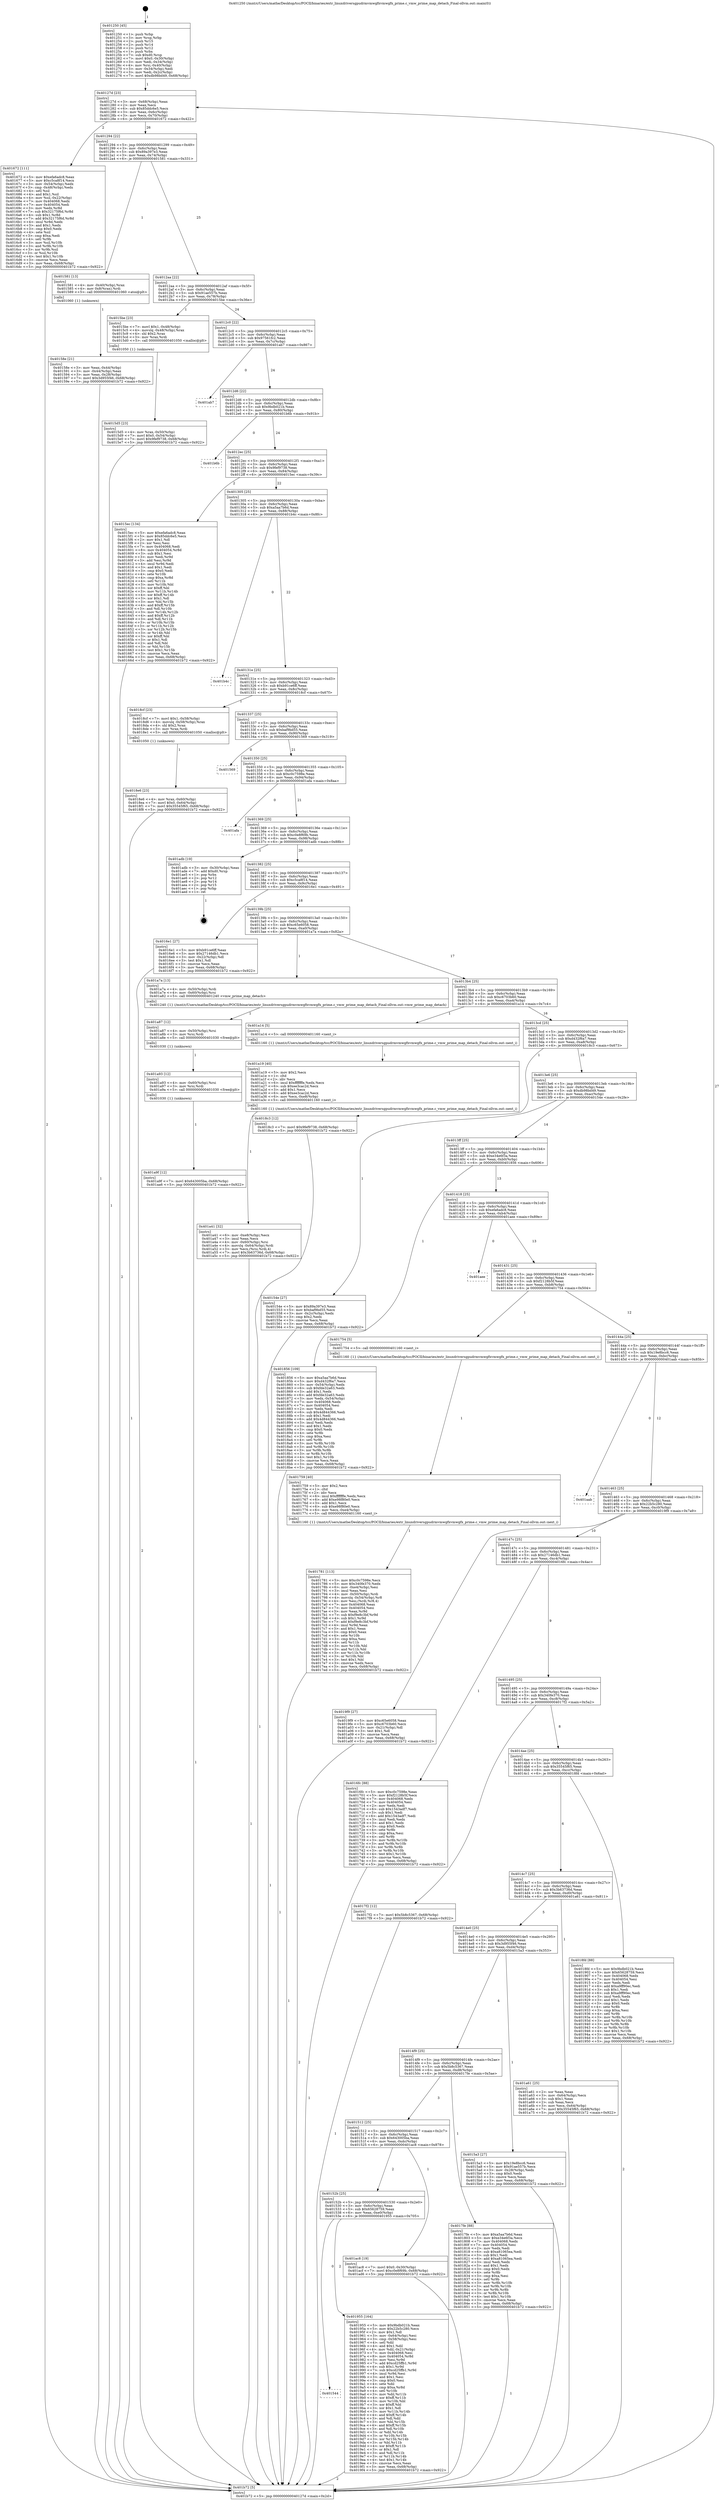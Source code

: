 digraph "0x401250" {
  label = "0x401250 (/mnt/c/Users/mathe/Desktop/tcc/POCII/binaries/extr_linuxdriversgpudrmvmwgfxvmwgfx_prime.c_vmw_prime_map_detach_Final-ollvm.out::main(0))"
  labelloc = "t"
  node[shape=record]

  Entry [label="",width=0.3,height=0.3,shape=circle,fillcolor=black,style=filled]
  "0x40127d" [label="{
     0x40127d [23]\l
     | [instrs]\l
     &nbsp;&nbsp;0x40127d \<+3\>: mov -0x68(%rbp),%eax\l
     &nbsp;&nbsp;0x401280 \<+2\>: mov %eax,%ecx\l
     &nbsp;&nbsp;0x401282 \<+6\>: sub $0x85ddc6e5,%ecx\l
     &nbsp;&nbsp;0x401288 \<+3\>: mov %eax,-0x6c(%rbp)\l
     &nbsp;&nbsp;0x40128b \<+3\>: mov %ecx,-0x70(%rbp)\l
     &nbsp;&nbsp;0x40128e \<+6\>: je 0000000000401672 \<main+0x422\>\l
  }"]
  "0x401672" [label="{
     0x401672 [111]\l
     | [instrs]\l
     &nbsp;&nbsp;0x401672 \<+5\>: mov $0xefa6adc8,%eax\l
     &nbsp;&nbsp;0x401677 \<+5\>: mov $0xc5ca8f14,%ecx\l
     &nbsp;&nbsp;0x40167c \<+3\>: mov -0x54(%rbp),%edx\l
     &nbsp;&nbsp;0x40167f \<+3\>: cmp -0x48(%rbp),%edx\l
     &nbsp;&nbsp;0x401682 \<+4\>: setl %sil\l
     &nbsp;&nbsp;0x401686 \<+4\>: and $0x1,%sil\l
     &nbsp;&nbsp;0x40168a \<+4\>: mov %sil,-0x22(%rbp)\l
     &nbsp;&nbsp;0x40168e \<+7\>: mov 0x404068,%edx\l
     &nbsp;&nbsp;0x401695 \<+7\>: mov 0x404054,%edi\l
     &nbsp;&nbsp;0x40169c \<+3\>: mov %edx,%r8d\l
     &nbsp;&nbsp;0x40169f \<+7\>: sub $0x32175f6d,%r8d\l
     &nbsp;&nbsp;0x4016a6 \<+4\>: sub $0x1,%r8d\l
     &nbsp;&nbsp;0x4016aa \<+7\>: add $0x32175f6d,%r8d\l
     &nbsp;&nbsp;0x4016b1 \<+4\>: imul %r8d,%edx\l
     &nbsp;&nbsp;0x4016b5 \<+3\>: and $0x1,%edx\l
     &nbsp;&nbsp;0x4016b8 \<+3\>: cmp $0x0,%edx\l
     &nbsp;&nbsp;0x4016bb \<+4\>: sete %sil\l
     &nbsp;&nbsp;0x4016bf \<+3\>: cmp $0xa,%edi\l
     &nbsp;&nbsp;0x4016c2 \<+4\>: setl %r9b\l
     &nbsp;&nbsp;0x4016c6 \<+3\>: mov %sil,%r10b\l
     &nbsp;&nbsp;0x4016c9 \<+3\>: and %r9b,%r10b\l
     &nbsp;&nbsp;0x4016cc \<+3\>: xor %r9b,%sil\l
     &nbsp;&nbsp;0x4016cf \<+3\>: or %sil,%r10b\l
     &nbsp;&nbsp;0x4016d2 \<+4\>: test $0x1,%r10b\l
     &nbsp;&nbsp;0x4016d6 \<+3\>: cmovne %ecx,%eax\l
     &nbsp;&nbsp;0x4016d9 \<+3\>: mov %eax,-0x68(%rbp)\l
     &nbsp;&nbsp;0x4016dc \<+5\>: jmp 0000000000401b72 \<main+0x922\>\l
  }"]
  "0x401294" [label="{
     0x401294 [22]\l
     | [instrs]\l
     &nbsp;&nbsp;0x401294 \<+5\>: jmp 0000000000401299 \<main+0x49\>\l
     &nbsp;&nbsp;0x401299 \<+3\>: mov -0x6c(%rbp),%eax\l
     &nbsp;&nbsp;0x40129c \<+5\>: sub $0x89a397e3,%eax\l
     &nbsp;&nbsp;0x4012a1 \<+3\>: mov %eax,-0x74(%rbp)\l
     &nbsp;&nbsp;0x4012a4 \<+6\>: je 0000000000401581 \<main+0x331\>\l
  }"]
  Exit [label="",width=0.3,height=0.3,shape=circle,fillcolor=black,style=filled,peripheries=2]
  "0x401581" [label="{
     0x401581 [13]\l
     | [instrs]\l
     &nbsp;&nbsp;0x401581 \<+4\>: mov -0x40(%rbp),%rax\l
     &nbsp;&nbsp;0x401585 \<+4\>: mov 0x8(%rax),%rdi\l
     &nbsp;&nbsp;0x401589 \<+5\>: call 0000000000401060 \<atoi@plt\>\l
     | [calls]\l
     &nbsp;&nbsp;0x401060 \{1\} (unknown)\l
  }"]
  "0x4012aa" [label="{
     0x4012aa [22]\l
     | [instrs]\l
     &nbsp;&nbsp;0x4012aa \<+5\>: jmp 00000000004012af \<main+0x5f\>\l
     &nbsp;&nbsp;0x4012af \<+3\>: mov -0x6c(%rbp),%eax\l
     &nbsp;&nbsp;0x4012b2 \<+5\>: sub $0x91ae557b,%eax\l
     &nbsp;&nbsp;0x4012b7 \<+3\>: mov %eax,-0x78(%rbp)\l
     &nbsp;&nbsp;0x4012ba \<+6\>: je 00000000004015be \<main+0x36e\>\l
  }"]
  "0x401a9f" [label="{
     0x401a9f [12]\l
     | [instrs]\l
     &nbsp;&nbsp;0x401a9f \<+7\>: movl $0x643005ba,-0x68(%rbp)\l
     &nbsp;&nbsp;0x401aa6 \<+5\>: jmp 0000000000401b72 \<main+0x922\>\l
  }"]
  "0x4015be" [label="{
     0x4015be [23]\l
     | [instrs]\l
     &nbsp;&nbsp;0x4015be \<+7\>: movl $0x1,-0x48(%rbp)\l
     &nbsp;&nbsp;0x4015c5 \<+4\>: movslq -0x48(%rbp),%rax\l
     &nbsp;&nbsp;0x4015c9 \<+4\>: shl $0x2,%rax\l
     &nbsp;&nbsp;0x4015cd \<+3\>: mov %rax,%rdi\l
     &nbsp;&nbsp;0x4015d0 \<+5\>: call 0000000000401050 \<malloc@plt\>\l
     | [calls]\l
     &nbsp;&nbsp;0x401050 \{1\} (unknown)\l
  }"]
  "0x4012c0" [label="{
     0x4012c0 [22]\l
     | [instrs]\l
     &nbsp;&nbsp;0x4012c0 \<+5\>: jmp 00000000004012c5 \<main+0x75\>\l
     &nbsp;&nbsp;0x4012c5 \<+3\>: mov -0x6c(%rbp),%eax\l
     &nbsp;&nbsp;0x4012c8 \<+5\>: sub $0x97561fc2,%eax\l
     &nbsp;&nbsp;0x4012cd \<+3\>: mov %eax,-0x7c(%rbp)\l
     &nbsp;&nbsp;0x4012d0 \<+6\>: je 0000000000401ab7 \<main+0x867\>\l
  }"]
  "0x401a93" [label="{
     0x401a93 [12]\l
     | [instrs]\l
     &nbsp;&nbsp;0x401a93 \<+4\>: mov -0x60(%rbp),%rsi\l
     &nbsp;&nbsp;0x401a97 \<+3\>: mov %rsi,%rdi\l
     &nbsp;&nbsp;0x401a9a \<+5\>: call 0000000000401030 \<free@plt\>\l
     | [calls]\l
     &nbsp;&nbsp;0x401030 \{1\} (unknown)\l
  }"]
  "0x401ab7" [label="{
     0x401ab7\l
  }", style=dashed]
  "0x4012d6" [label="{
     0x4012d6 [22]\l
     | [instrs]\l
     &nbsp;&nbsp;0x4012d6 \<+5\>: jmp 00000000004012db \<main+0x8b\>\l
     &nbsp;&nbsp;0x4012db \<+3\>: mov -0x6c(%rbp),%eax\l
     &nbsp;&nbsp;0x4012de \<+5\>: sub $0x9bdb021b,%eax\l
     &nbsp;&nbsp;0x4012e3 \<+3\>: mov %eax,-0x80(%rbp)\l
     &nbsp;&nbsp;0x4012e6 \<+6\>: je 0000000000401b6b \<main+0x91b\>\l
  }"]
  "0x401a87" [label="{
     0x401a87 [12]\l
     | [instrs]\l
     &nbsp;&nbsp;0x401a87 \<+4\>: mov -0x50(%rbp),%rsi\l
     &nbsp;&nbsp;0x401a8b \<+3\>: mov %rsi,%rdi\l
     &nbsp;&nbsp;0x401a8e \<+5\>: call 0000000000401030 \<free@plt\>\l
     | [calls]\l
     &nbsp;&nbsp;0x401030 \{1\} (unknown)\l
  }"]
  "0x401b6b" [label="{
     0x401b6b\l
  }", style=dashed]
  "0x4012ec" [label="{
     0x4012ec [25]\l
     | [instrs]\l
     &nbsp;&nbsp;0x4012ec \<+5\>: jmp 00000000004012f1 \<main+0xa1\>\l
     &nbsp;&nbsp;0x4012f1 \<+3\>: mov -0x6c(%rbp),%eax\l
     &nbsp;&nbsp;0x4012f4 \<+5\>: sub $0x9fef9738,%eax\l
     &nbsp;&nbsp;0x4012f9 \<+6\>: mov %eax,-0x84(%rbp)\l
     &nbsp;&nbsp;0x4012ff \<+6\>: je 00000000004015ec \<main+0x39c\>\l
  }"]
  "0x401a41" [label="{
     0x401a41 [32]\l
     | [instrs]\l
     &nbsp;&nbsp;0x401a41 \<+6\>: mov -0xe8(%rbp),%ecx\l
     &nbsp;&nbsp;0x401a47 \<+3\>: imul %eax,%ecx\l
     &nbsp;&nbsp;0x401a4a \<+4\>: mov -0x60(%rbp),%rsi\l
     &nbsp;&nbsp;0x401a4e \<+4\>: movslq -0x64(%rbp),%rdi\l
     &nbsp;&nbsp;0x401a52 \<+3\>: mov %ecx,(%rsi,%rdi,4)\l
     &nbsp;&nbsp;0x401a55 \<+7\>: movl $0x3b63736d,-0x68(%rbp)\l
     &nbsp;&nbsp;0x401a5c \<+5\>: jmp 0000000000401b72 \<main+0x922\>\l
  }"]
  "0x4015ec" [label="{
     0x4015ec [134]\l
     | [instrs]\l
     &nbsp;&nbsp;0x4015ec \<+5\>: mov $0xefa6adc8,%eax\l
     &nbsp;&nbsp;0x4015f1 \<+5\>: mov $0x85ddc6e5,%ecx\l
     &nbsp;&nbsp;0x4015f6 \<+2\>: mov $0x1,%dl\l
     &nbsp;&nbsp;0x4015f8 \<+2\>: xor %esi,%esi\l
     &nbsp;&nbsp;0x4015fa \<+7\>: mov 0x404068,%edi\l
     &nbsp;&nbsp;0x401601 \<+8\>: mov 0x404054,%r8d\l
     &nbsp;&nbsp;0x401609 \<+3\>: sub $0x1,%esi\l
     &nbsp;&nbsp;0x40160c \<+3\>: mov %edi,%r9d\l
     &nbsp;&nbsp;0x40160f \<+3\>: add %esi,%r9d\l
     &nbsp;&nbsp;0x401612 \<+4\>: imul %r9d,%edi\l
     &nbsp;&nbsp;0x401616 \<+3\>: and $0x1,%edi\l
     &nbsp;&nbsp;0x401619 \<+3\>: cmp $0x0,%edi\l
     &nbsp;&nbsp;0x40161c \<+4\>: sete %r10b\l
     &nbsp;&nbsp;0x401620 \<+4\>: cmp $0xa,%r8d\l
     &nbsp;&nbsp;0x401624 \<+4\>: setl %r11b\l
     &nbsp;&nbsp;0x401628 \<+3\>: mov %r10b,%bl\l
     &nbsp;&nbsp;0x40162b \<+3\>: xor $0xff,%bl\l
     &nbsp;&nbsp;0x40162e \<+3\>: mov %r11b,%r14b\l
     &nbsp;&nbsp;0x401631 \<+4\>: xor $0xff,%r14b\l
     &nbsp;&nbsp;0x401635 \<+3\>: xor $0x1,%dl\l
     &nbsp;&nbsp;0x401638 \<+3\>: mov %bl,%r15b\l
     &nbsp;&nbsp;0x40163b \<+4\>: and $0xff,%r15b\l
     &nbsp;&nbsp;0x40163f \<+3\>: and %dl,%r10b\l
     &nbsp;&nbsp;0x401642 \<+3\>: mov %r14b,%r12b\l
     &nbsp;&nbsp;0x401645 \<+4\>: and $0xff,%r12b\l
     &nbsp;&nbsp;0x401649 \<+3\>: and %dl,%r11b\l
     &nbsp;&nbsp;0x40164c \<+3\>: or %r10b,%r15b\l
     &nbsp;&nbsp;0x40164f \<+3\>: or %r11b,%r12b\l
     &nbsp;&nbsp;0x401652 \<+3\>: xor %r12b,%r15b\l
     &nbsp;&nbsp;0x401655 \<+3\>: or %r14b,%bl\l
     &nbsp;&nbsp;0x401658 \<+3\>: xor $0xff,%bl\l
     &nbsp;&nbsp;0x40165b \<+3\>: or $0x1,%dl\l
     &nbsp;&nbsp;0x40165e \<+2\>: and %dl,%bl\l
     &nbsp;&nbsp;0x401660 \<+3\>: or %bl,%r15b\l
     &nbsp;&nbsp;0x401663 \<+4\>: test $0x1,%r15b\l
     &nbsp;&nbsp;0x401667 \<+3\>: cmovne %ecx,%eax\l
     &nbsp;&nbsp;0x40166a \<+3\>: mov %eax,-0x68(%rbp)\l
     &nbsp;&nbsp;0x40166d \<+5\>: jmp 0000000000401b72 \<main+0x922\>\l
  }"]
  "0x401305" [label="{
     0x401305 [25]\l
     | [instrs]\l
     &nbsp;&nbsp;0x401305 \<+5\>: jmp 000000000040130a \<main+0xba\>\l
     &nbsp;&nbsp;0x40130a \<+3\>: mov -0x6c(%rbp),%eax\l
     &nbsp;&nbsp;0x40130d \<+5\>: sub $0xa5aa7b6d,%eax\l
     &nbsp;&nbsp;0x401312 \<+6\>: mov %eax,-0x88(%rbp)\l
     &nbsp;&nbsp;0x401318 \<+6\>: je 0000000000401b4c \<main+0x8fc\>\l
  }"]
  "0x401a19" [label="{
     0x401a19 [40]\l
     | [instrs]\l
     &nbsp;&nbsp;0x401a19 \<+5\>: mov $0x2,%ecx\l
     &nbsp;&nbsp;0x401a1e \<+1\>: cltd\l
     &nbsp;&nbsp;0x401a1f \<+2\>: idiv %ecx\l
     &nbsp;&nbsp;0x401a21 \<+6\>: imul $0xfffffffe,%edx,%ecx\l
     &nbsp;&nbsp;0x401a27 \<+6\>: sub $0xee3cac2d,%ecx\l
     &nbsp;&nbsp;0x401a2d \<+3\>: add $0x1,%ecx\l
     &nbsp;&nbsp;0x401a30 \<+6\>: add $0xee3cac2d,%ecx\l
     &nbsp;&nbsp;0x401a36 \<+6\>: mov %ecx,-0xe8(%rbp)\l
     &nbsp;&nbsp;0x401a3c \<+5\>: call 0000000000401160 \<next_i\>\l
     | [calls]\l
     &nbsp;&nbsp;0x401160 \{1\} (/mnt/c/Users/mathe/Desktop/tcc/POCII/binaries/extr_linuxdriversgpudrmvmwgfxvmwgfx_prime.c_vmw_prime_map_detach_Final-ollvm.out::next_i)\l
  }"]
  "0x401b4c" [label="{
     0x401b4c\l
  }", style=dashed]
  "0x40131e" [label="{
     0x40131e [25]\l
     | [instrs]\l
     &nbsp;&nbsp;0x40131e \<+5\>: jmp 0000000000401323 \<main+0xd3\>\l
     &nbsp;&nbsp;0x401323 \<+3\>: mov -0x6c(%rbp),%eax\l
     &nbsp;&nbsp;0x401326 \<+5\>: sub $0xb91ce6ff,%eax\l
     &nbsp;&nbsp;0x40132b \<+6\>: mov %eax,-0x8c(%rbp)\l
     &nbsp;&nbsp;0x401331 \<+6\>: je 00000000004018cf \<main+0x67f\>\l
  }"]
  "0x401544" [label="{
     0x401544\l
  }", style=dashed]
  "0x4018cf" [label="{
     0x4018cf [23]\l
     | [instrs]\l
     &nbsp;&nbsp;0x4018cf \<+7\>: movl $0x1,-0x58(%rbp)\l
     &nbsp;&nbsp;0x4018d6 \<+4\>: movslq -0x58(%rbp),%rax\l
     &nbsp;&nbsp;0x4018da \<+4\>: shl $0x2,%rax\l
     &nbsp;&nbsp;0x4018de \<+3\>: mov %rax,%rdi\l
     &nbsp;&nbsp;0x4018e1 \<+5\>: call 0000000000401050 \<malloc@plt\>\l
     | [calls]\l
     &nbsp;&nbsp;0x401050 \{1\} (unknown)\l
  }"]
  "0x401337" [label="{
     0x401337 [25]\l
     | [instrs]\l
     &nbsp;&nbsp;0x401337 \<+5\>: jmp 000000000040133c \<main+0xec\>\l
     &nbsp;&nbsp;0x40133c \<+3\>: mov -0x6c(%rbp),%eax\l
     &nbsp;&nbsp;0x40133f \<+5\>: sub $0xbaf9bd55,%eax\l
     &nbsp;&nbsp;0x401344 \<+6\>: mov %eax,-0x90(%rbp)\l
     &nbsp;&nbsp;0x40134a \<+6\>: je 0000000000401569 \<main+0x319\>\l
  }"]
  "0x401955" [label="{
     0x401955 [164]\l
     | [instrs]\l
     &nbsp;&nbsp;0x401955 \<+5\>: mov $0x9bdb021b,%eax\l
     &nbsp;&nbsp;0x40195a \<+5\>: mov $0x22b5c280,%ecx\l
     &nbsp;&nbsp;0x40195f \<+2\>: mov $0x1,%dl\l
     &nbsp;&nbsp;0x401961 \<+3\>: mov -0x64(%rbp),%esi\l
     &nbsp;&nbsp;0x401964 \<+3\>: cmp -0x58(%rbp),%esi\l
     &nbsp;&nbsp;0x401967 \<+4\>: setl %dil\l
     &nbsp;&nbsp;0x40196b \<+4\>: and $0x1,%dil\l
     &nbsp;&nbsp;0x40196f \<+4\>: mov %dil,-0x21(%rbp)\l
     &nbsp;&nbsp;0x401973 \<+7\>: mov 0x404068,%esi\l
     &nbsp;&nbsp;0x40197a \<+8\>: mov 0x404054,%r8d\l
     &nbsp;&nbsp;0x401982 \<+3\>: mov %esi,%r9d\l
     &nbsp;&nbsp;0x401985 \<+7\>: add $0xcd25ffb1,%r9d\l
     &nbsp;&nbsp;0x40198c \<+4\>: sub $0x1,%r9d\l
     &nbsp;&nbsp;0x401990 \<+7\>: sub $0xcd25ffb1,%r9d\l
     &nbsp;&nbsp;0x401997 \<+4\>: imul %r9d,%esi\l
     &nbsp;&nbsp;0x40199b \<+3\>: and $0x1,%esi\l
     &nbsp;&nbsp;0x40199e \<+3\>: cmp $0x0,%esi\l
     &nbsp;&nbsp;0x4019a1 \<+4\>: sete %dil\l
     &nbsp;&nbsp;0x4019a5 \<+4\>: cmp $0xa,%r8d\l
     &nbsp;&nbsp;0x4019a9 \<+4\>: setl %r10b\l
     &nbsp;&nbsp;0x4019ad \<+3\>: mov %dil,%r11b\l
     &nbsp;&nbsp;0x4019b0 \<+4\>: xor $0xff,%r11b\l
     &nbsp;&nbsp;0x4019b4 \<+3\>: mov %r10b,%bl\l
     &nbsp;&nbsp;0x4019b7 \<+3\>: xor $0xff,%bl\l
     &nbsp;&nbsp;0x4019ba \<+3\>: xor $0x1,%dl\l
     &nbsp;&nbsp;0x4019bd \<+3\>: mov %r11b,%r14b\l
     &nbsp;&nbsp;0x4019c0 \<+4\>: and $0xff,%r14b\l
     &nbsp;&nbsp;0x4019c4 \<+3\>: and %dl,%dil\l
     &nbsp;&nbsp;0x4019c7 \<+3\>: mov %bl,%r15b\l
     &nbsp;&nbsp;0x4019ca \<+4\>: and $0xff,%r15b\l
     &nbsp;&nbsp;0x4019ce \<+3\>: and %dl,%r10b\l
     &nbsp;&nbsp;0x4019d1 \<+3\>: or %dil,%r14b\l
     &nbsp;&nbsp;0x4019d4 \<+3\>: or %r10b,%r15b\l
     &nbsp;&nbsp;0x4019d7 \<+3\>: xor %r15b,%r14b\l
     &nbsp;&nbsp;0x4019da \<+3\>: or %bl,%r11b\l
     &nbsp;&nbsp;0x4019dd \<+4\>: xor $0xff,%r11b\l
     &nbsp;&nbsp;0x4019e1 \<+3\>: or $0x1,%dl\l
     &nbsp;&nbsp;0x4019e4 \<+3\>: and %dl,%r11b\l
     &nbsp;&nbsp;0x4019e7 \<+3\>: or %r11b,%r14b\l
     &nbsp;&nbsp;0x4019ea \<+4\>: test $0x1,%r14b\l
     &nbsp;&nbsp;0x4019ee \<+3\>: cmovne %ecx,%eax\l
     &nbsp;&nbsp;0x4019f1 \<+3\>: mov %eax,-0x68(%rbp)\l
     &nbsp;&nbsp;0x4019f4 \<+5\>: jmp 0000000000401b72 \<main+0x922\>\l
  }"]
  "0x401569" [label="{
     0x401569\l
  }", style=dashed]
  "0x401350" [label="{
     0x401350 [25]\l
     | [instrs]\l
     &nbsp;&nbsp;0x401350 \<+5\>: jmp 0000000000401355 \<main+0x105\>\l
     &nbsp;&nbsp;0x401355 \<+3\>: mov -0x6c(%rbp),%eax\l
     &nbsp;&nbsp;0x401358 \<+5\>: sub $0xc0c7598e,%eax\l
     &nbsp;&nbsp;0x40135d \<+6\>: mov %eax,-0x94(%rbp)\l
     &nbsp;&nbsp;0x401363 \<+6\>: je 0000000000401afa \<main+0x8aa\>\l
  }"]
  "0x40152b" [label="{
     0x40152b [25]\l
     | [instrs]\l
     &nbsp;&nbsp;0x40152b \<+5\>: jmp 0000000000401530 \<main+0x2e0\>\l
     &nbsp;&nbsp;0x401530 \<+3\>: mov -0x6c(%rbp),%eax\l
     &nbsp;&nbsp;0x401533 \<+5\>: sub $0x65628759,%eax\l
     &nbsp;&nbsp;0x401538 \<+6\>: mov %eax,-0xe0(%rbp)\l
     &nbsp;&nbsp;0x40153e \<+6\>: je 0000000000401955 \<main+0x705\>\l
  }"]
  "0x401afa" [label="{
     0x401afa\l
  }", style=dashed]
  "0x401369" [label="{
     0x401369 [25]\l
     | [instrs]\l
     &nbsp;&nbsp;0x401369 \<+5\>: jmp 000000000040136e \<main+0x11e\>\l
     &nbsp;&nbsp;0x40136e \<+3\>: mov -0x6c(%rbp),%eax\l
     &nbsp;&nbsp;0x401371 \<+5\>: sub $0xc0e8f69b,%eax\l
     &nbsp;&nbsp;0x401376 \<+6\>: mov %eax,-0x98(%rbp)\l
     &nbsp;&nbsp;0x40137c \<+6\>: je 0000000000401adb \<main+0x88b\>\l
  }"]
  "0x401ac8" [label="{
     0x401ac8 [19]\l
     | [instrs]\l
     &nbsp;&nbsp;0x401ac8 \<+7\>: movl $0x0,-0x30(%rbp)\l
     &nbsp;&nbsp;0x401acf \<+7\>: movl $0xc0e8f69b,-0x68(%rbp)\l
     &nbsp;&nbsp;0x401ad6 \<+5\>: jmp 0000000000401b72 \<main+0x922\>\l
  }"]
  "0x401adb" [label="{
     0x401adb [19]\l
     | [instrs]\l
     &nbsp;&nbsp;0x401adb \<+3\>: mov -0x30(%rbp),%eax\l
     &nbsp;&nbsp;0x401ade \<+7\>: add $0xd0,%rsp\l
     &nbsp;&nbsp;0x401ae5 \<+1\>: pop %rbx\l
     &nbsp;&nbsp;0x401ae6 \<+2\>: pop %r12\l
     &nbsp;&nbsp;0x401ae8 \<+2\>: pop %r14\l
     &nbsp;&nbsp;0x401aea \<+2\>: pop %r15\l
     &nbsp;&nbsp;0x401aec \<+1\>: pop %rbp\l
     &nbsp;&nbsp;0x401aed \<+1\>: ret\l
  }"]
  "0x401382" [label="{
     0x401382 [25]\l
     | [instrs]\l
     &nbsp;&nbsp;0x401382 \<+5\>: jmp 0000000000401387 \<main+0x137\>\l
     &nbsp;&nbsp;0x401387 \<+3\>: mov -0x6c(%rbp),%eax\l
     &nbsp;&nbsp;0x40138a \<+5\>: sub $0xc5ca8f14,%eax\l
     &nbsp;&nbsp;0x40138f \<+6\>: mov %eax,-0x9c(%rbp)\l
     &nbsp;&nbsp;0x401395 \<+6\>: je 00000000004016e1 \<main+0x491\>\l
  }"]
  "0x4018e6" [label="{
     0x4018e6 [23]\l
     | [instrs]\l
     &nbsp;&nbsp;0x4018e6 \<+4\>: mov %rax,-0x60(%rbp)\l
     &nbsp;&nbsp;0x4018ea \<+7\>: movl $0x0,-0x64(%rbp)\l
     &nbsp;&nbsp;0x4018f1 \<+7\>: movl $0x35545f65,-0x68(%rbp)\l
     &nbsp;&nbsp;0x4018f8 \<+5\>: jmp 0000000000401b72 \<main+0x922\>\l
  }"]
  "0x4016e1" [label="{
     0x4016e1 [27]\l
     | [instrs]\l
     &nbsp;&nbsp;0x4016e1 \<+5\>: mov $0xb91ce6ff,%eax\l
     &nbsp;&nbsp;0x4016e6 \<+5\>: mov $0x27146db1,%ecx\l
     &nbsp;&nbsp;0x4016eb \<+3\>: mov -0x22(%rbp),%dl\l
     &nbsp;&nbsp;0x4016ee \<+3\>: test $0x1,%dl\l
     &nbsp;&nbsp;0x4016f1 \<+3\>: cmovne %ecx,%eax\l
     &nbsp;&nbsp;0x4016f4 \<+3\>: mov %eax,-0x68(%rbp)\l
     &nbsp;&nbsp;0x4016f7 \<+5\>: jmp 0000000000401b72 \<main+0x922\>\l
  }"]
  "0x40139b" [label="{
     0x40139b [25]\l
     | [instrs]\l
     &nbsp;&nbsp;0x40139b \<+5\>: jmp 00000000004013a0 \<main+0x150\>\l
     &nbsp;&nbsp;0x4013a0 \<+3\>: mov -0x6c(%rbp),%eax\l
     &nbsp;&nbsp;0x4013a3 \<+5\>: sub $0xc65e6058,%eax\l
     &nbsp;&nbsp;0x4013a8 \<+6\>: mov %eax,-0xa0(%rbp)\l
     &nbsp;&nbsp;0x4013ae \<+6\>: je 0000000000401a7a \<main+0x82a\>\l
  }"]
  "0x401512" [label="{
     0x401512 [25]\l
     | [instrs]\l
     &nbsp;&nbsp;0x401512 \<+5\>: jmp 0000000000401517 \<main+0x2c7\>\l
     &nbsp;&nbsp;0x401517 \<+3\>: mov -0x6c(%rbp),%eax\l
     &nbsp;&nbsp;0x40151a \<+5\>: sub $0x643005ba,%eax\l
     &nbsp;&nbsp;0x40151f \<+6\>: mov %eax,-0xdc(%rbp)\l
     &nbsp;&nbsp;0x401525 \<+6\>: je 0000000000401ac8 \<main+0x878\>\l
  }"]
  "0x401a7a" [label="{
     0x401a7a [13]\l
     | [instrs]\l
     &nbsp;&nbsp;0x401a7a \<+4\>: mov -0x50(%rbp),%rdi\l
     &nbsp;&nbsp;0x401a7e \<+4\>: mov -0x60(%rbp),%rsi\l
     &nbsp;&nbsp;0x401a82 \<+5\>: call 0000000000401240 \<vmw_prime_map_detach\>\l
     | [calls]\l
     &nbsp;&nbsp;0x401240 \{1\} (/mnt/c/Users/mathe/Desktop/tcc/POCII/binaries/extr_linuxdriversgpudrmvmwgfxvmwgfx_prime.c_vmw_prime_map_detach_Final-ollvm.out::vmw_prime_map_detach)\l
  }"]
  "0x4013b4" [label="{
     0x4013b4 [25]\l
     | [instrs]\l
     &nbsp;&nbsp;0x4013b4 \<+5\>: jmp 00000000004013b9 \<main+0x169\>\l
     &nbsp;&nbsp;0x4013b9 \<+3\>: mov -0x6c(%rbp),%eax\l
     &nbsp;&nbsp;0x4013bc \<+5\>: sub $0xc6703b60,%eax\l
     &nbsp;&nbsp;0x4013c1 \<+6\>: mov %eax,-0xa4(%rbp)\l
     &nbsp;&nbsp;0x4013c7 \<+6\>: je 0000000000401a14 \<main+0x7c4\>\l
  }"]
  "0x4017fe" [label="{
     0x4017fe [88]\l
     | [instrs]\l
     &nbsp;&nbsp;0x4017fe \<+5\>: mov $0xa5aa7b6d,%eax\l
     &nbsp;&nbsp;0x401803 \<+5\>: mov $0xe34e6f3a,%ecx\l
     &nbsp;&nbsp;0x401808 \<+7\>: mov 0x404068,%edx\l
     &nbsp;&nbsp;0x40180f \<+7\>: mov 0x404054,%esi\l
     &nbsp;&nbsp;0x401816 \<+2\>: mov %edx,%edi\l
     &nbsp;&nbsp;0x401818 \<+6\>: sub $0xa81065ea,%edi\l
     &nbsp;&nbsp;0x40181e \<+3\>: sub $0x1,%edi\l
     &nbsp;&nbsp;0x401821 \<+6\>: add $0xa81065ea,%edi\l
     &nbsp;&nbsp;0x401827 \<+3\>: imul %edi,%edx\l
     &nbsp;&nbsp;0x40182a \<+3\>: and $0x1,%edx\l
     &nbsp;&nbsp;0x40182d \<+3\>: cmp $0x0,%edx\l
     &nbsp;&nbsp;0x401830 \<+4\>: sete %r8b\l
     &nbsp;&nbsp;0x401834 \<+3\>: cmp $0xa,%esi\l
     &nbsp;&nbsp;0x401837 \<+4\>: setl %r9b\l
     &nbsp;&nbsp;0x40183b \<+3\>: mov %r8b,%r10b\l
     &nbsp;&nbsp;0x40183e \<+3\>: and %r9b,%r10b\l
     &nbsp;&nbsp;0x401841 \<+3\>: xor %r9b,%r8b\l
     &nbsp;&nbsp;0x401844 \<+3\>: or %r8b,%r10b\l
     &nbsp;&nbsp;0x401847 \<+4\>: test $0x1,%r10b\l
     &nbsp;&nbsp;0x40184b \<+3\>: cmovne %ecx,%eax\l
     &nbsp;&nbsp;0x40184e \<+3\>: mov %eax,-0x68(%rbp)\l
     &nbsp;&nbsp;0x401851 \<+5\>: jmp 0000000000401b72 \<main+0x922\>\l
  }"]
  "0x401a14" [label="{
     0x401a14 [5]\l
     | [instrs]\l
     &nbsp;&nbsp;0x401a14 \<+5\>: call 0000000000401160 \<next_i\>\l
     | [calls]\l
     &nbsp;&nbsp;0x401160 \{1\} (/mnt/c/Users/mathe/Desktop/tcc/POCII/binaries/extr_linuxdriversgpudrmvmwgfxvmwgfx_prime.c_vmw_prime_map_detach_Final-ollvm.out::next_i)\l
  }"]
  "0x4013cd" [label="{
     0x4013cd [25]\l
     | [instrs]\l
     &nbsp;&nbsp;0x4013cd \<+5\>: jmp 00000000004013d2 \<main+0x182\>\l
     &nbsp;&nbsp;0x4013d2 \<+3\>: mov -0x6c(%rbp),%eax\l
     &nbsp;&nbsp;0x4013d5 \<+5\>: sub $0xd432f6a7,%eax\l
     &nbsp;&nbsp;0x4013da \<+6\>: mov %eax,-0xa8(%rbp)\l
     &nbsp;&nbsp;0x4013e0 \<+6\>: je 00000000004018c3 \<main+0x673\>\l
  }"]
  "0x401781" [label="{
     0x401781 [113]\l
     | [instrs]\l
     &nbsp;&nbsp;0x401781 \<+5\>: mov $0xc0c7598e,%ecx\l
     &nbsp;&nbsp;0x401786 \<+5\>: mov $0x340fe370,%edx\l
     &nbsp;&nbsp;0x40178b \<+6\>: mov -0xe4(%rbp),%esi\l
     &nbsp;&nbsp;0x401791 \<+3\>: imul %eax,%esi\l
     &nbsp;&nbsp;0x401794 \<+4\>: mov -0x50(%rbp),%rdi\l
     &nbsp;&nbsp;0x401798 \<+4\>: movslq -0x54(%rbp),%r8\l
     &nbsp;&nbsp;0x40179c \<+4\>: mov %esi,(%rdi,%r8,4)\l
     &nbsp;&nbsp;0x4017a0 \<+7\>: mov 0x404068,%eax\l
     &nbsp;&nbsp;0x4017a7 \<+7\>: mov 0x404054,%esi\l
     &nbsp;&nbsp;0x4017ae \<+3\>: mov %eax,%r9d\l
     &nbsp;&nbsp;0x4017b1 \<+7\>: sub $0xf9e8c3bf,%r9d\l
     &nbsp;&nbsp;0x4017b8 \<+4\>: sub $0x1,%r9d\l
     &nbsp;&nbsp;0x4017bc \<+7\>: add $0xf9e8c3bf,%r9d\l
     &nbsp;&nbsp;0x4017c3 \<+4\>: imul %r9d,%eax\l
     &nbsp;&nbsp;0x4017c7 \<+3\>: and $0x1,%eax\l
     &nbsp;&nbsp;0x4017ca \<+3\>: cmp $0x0,%eax\l
     &nbsp;&nbsp;0x4017cd \<+4\>: sete %r10b\l
     &nbsp;&nbsp;0x4017d1 \<+3\>: cmp $0xa,%esi\l
     &nbsp;&nbsp;0x4017d4 \<+4\>: setl %r11b\l
     &nbsp;&nbsp;0x4017d8 \<+3\>: mov %r10b,%bl\l
     &nbsp;&nbsp;0x4017db \<+3\>: and %r11b,%bl\l
     &nbsp;&nbsp;0x4017de \<+3\>: xor %r11b,%r10b\l
     &nbsp;&nbsp;0x4017e1 \<+3\>: or %r10b,%bl\l
     &nbsp;&nbsp;0x4017e4 \<+3\>: test $0x1,%bl\l
     &nbsp;&nbsp;0x4017e7 \<+3\>: cmovne %edx,%ecx\l
     &nbsp;&nbsp;0x4017ea \<+3\>: mov %ecx,-0x68(%rbp)\l
     &nbsp;&nbsp;0x4017ed \<+5\>: jmp 0000000000401b72 \<main+0x922\>\l
  }"]
  "0x4018c3" [label="{
     0x4018c3 [12]\l
     | [instrs]\l
     &nbsp;&nbsp;0x4018c3 \<+7\>: movl $0x9fef9738,-0x68(%rbp)\l
     &nbsp;&nbsp;0x4018ca \<+5\>: jmp 0000000000401b72 \<main+0x922\>\l
  }"]
  "0x4013e6" [label="{
     0x4013e6 [25]\l
     | [instrs]\l
     &nbsp;&nbsp;0x4013e6 \<+5\>: jmp 00000000004013eb \<main+0x19b\>\l
     &nbsp;&nbsp;0x4013eb \<+3\>: mov -0x6c(%rbp),%eax\l
     &nbsp;&nbsp;0x4013ee \<+5\>: sub $0xdb98bd49,%eax\l
     &nbsp;&nbsp;0x4013f3 \<+6\>: mov %eax,-0xac(%rbp)\l
     &nbsp;&nbsp;0x4013f9 \<+6\>: je 000000000040154e \<main+0x2fe\>\l
  }"]
  "0x401759" [label="{
     0x401759 [40]\l
     | [instrs]\l
     &nbsp;&nbsp;0x401759 \<+5\>: mov $0x2,%ecx\l
     &nbsp;&nbsp;0x40175e \<+1\>: cltd\l
     &nbsp;&nbsp;0x40175f \<+2\>: idiv %ecx\l
     &nbsp;&nbsp;0x401761 \<+6\>: imul $0xfffffffe,%edx,%ecx\l
     &nbsp;&nbsp;0x401767 \<+6\>: add $0xe98f80e0,%ecx\l
     &nbsp;&nbsp;0x40176d \<+3\>: add $0x1,%ecx\l
     &nbsp;&nbsp;0x401770 \<+6\>: sub $0xe98f80e0,%ecx\l
     &nbsp;&nbsp;0x401776 \<+6\>: mov %ecx,-0xe4(%rbp)\l
     &nbsp;&nbsp;0x40177c \<+5\>: call 0000000000401160 \<next_i\>\l
     | [calls]\l
     &nbsp;&nbsp;0x401160 \{1\} (/mnt/c/Users/mathe/Desktop/tcc/POCII/binaries/extr_linuxdriversgpudrmvmwgfxvmwgfx_prime.c_vmw_prime_map_detach_Final-ollvm.out::next_i)\l
  }"]
  "0x40154e" [label="{
     0x40154e [27]\l
     | [instrs]\l
     &nbsp;&nbsp;0x40154e \<+5\>: mov $0x89a397e3,%eax\l
     &nbsp;&nbsp;0x401553 \<+5\>: mov $0xbaf9bd55,%ecx\l
     &nbsp;&nbsp;0x401558 \<+3\>: mov -0x2c(%rbp),%edx\l
     &nbsp;&nbsp;0x40155b \<+3\>: cmp $0x2,%edx\l
     &nbsp;&nbsp;0x40155e \<+3\>: cmovne %ecx,%eax\l
     &nbsp;&nbsp;0x401561 \<+3\>: mov %eax,-0x68(%rbp)\l
     &nbsp;&nbsp;0x401564 \<+5\>: jmp 0000000000401b72 \<main+0x922\>\l
  }"]
  "0x4013ff" [label="{
     0x4013ff [25]\l
     | [instrs]\l
     &nbsp;&nbsp;0x4013ff \<+5\>: jmp 0000000000401404 \<main+0x1b4\>\l
     &nbsp;&nbsp;0x401404 \<+3\>: mov -0x6c(%rbp),%eax\l
     &nbsp;&nbsp;0x401407 \<+5\>: sub $0xe34e6f3a,%eax\l
     &nbsp;&nbsp;0x40140c \<+6\>: mov %eax,-0xb0(%rbp)\l
     &nbsp;&nbsp;0x401412 \<+6\>: je 0000000000401856 \<main+0x606\>\l
  }"]
  "0x401b72" [label="{
     0x401b72 [5]\l
     | [instrs]\l
     &nbsp;&nbsp;0x401b72 \<+5\>: jmp 000000000040127d \<main+0x2d\>\l
  }"]
  "0x401250" [label="{
     0x401250 [45]\l
     | [instrs]\l
     &nbsp;&nbsp;0x401250 \<+1\>: push %rbp\l
     &nbsp;&nbsp;0x401251 \<+3\>: mov %rsp,%rbp\l
     &nbsp;&nbsp;0x401254 \<+2\>: push %r15\l
     &nbsp;&nbsp;0x401256 \<+2\>: push %r14\l
     &nbsp;&nbsp;0x401258 \<+2\>: push %r12\l
     &nbsp;&nbsp;0x40125a \<+1\>: push %rbx\l
     &nbsp;&nbsp;0x40125b \<+7\>: sub $0xd0,%rsp\l
     &nbsp;&nbsp;0x401262 \<+7\>: movl $0x0,-0x30(%rbp)\l
     &nbsp;&nbsp;0x401269 \<+3\>: mov %edi,-0x34(%rbp)\l
     &nbsp;&nbsp;0x40126c \<+4\>: mov %rsi,-0x40(%rbp)\l
     &nbsp;&nbsp;0x401270 \<+3\>: mov -0x34(%rbp),%edi\l
     &nbsp;&nbsp;0x401273 \<+3\>: mov %edi,-0x2c(%rbp)\l
     &nbsp;&nbsp;0x401276 \<+7\>: movl $0xdb98bd49,-0x68(%rbp)\l
  }"]
  "0x40158e" [label="{
     0x40158e [21]\l
     | [instrs]\l
     &nbsp;&nbsp;0x40158e \<+3\>: mov %eax,-0x44(%rbp)\l
     &nbsp;&nbsp;0x401591 \<+3\>: mov -0x44(%rbp),%eax\l
     &nbsp;&nbsp;0x401594 \<+3\>: mov %eax,-0x28(%rbp)\l
     &nbsp;&nbsp;0x401597 \<+7\>: movl $0x3d955f46,-0x68(%rbp)\l
     &nbsp;&nbsp;0x40159e \<+5\>: jmp 0000000000401b72 \<main+0x922\>\l
  }"]
  "0x4015d5" [label="{
     0x4015d5 [23]\l
     | [instrs]\l
     &nbsp;&nbsp;0x4015d5 \<+4\>: mov %rax,-0x50(%rbp)\l
     &nbsp;&nbsp;0x4015d9 \<+7\>: movl $0x0,-0x54(%rbp)\l
     &nbsp;&nbsp;0x4015e0 \<+7\>: movl $0x9fef9738,-0x68(%rbp)\l
     &nbsp;&nbsp;0x4015e7 \<+5\>: jmp 0000000000401b72 \<main+0x922\>\l
  }"]
  "0x401856" [label="{
     0x401856 [109]\l
     | [instrs]\l
     &nbsp;&nbsp;0x401856 \<+5\>: mov $0xa5aa7b6d,%eax\l
     &nbsp;&nbsp;0x40185b \<+5\>: mov $0xd432f6a7,%ecx\l
     &nbsp;&nbsp;0x401860 \<+3\>: mov -0x54(%rbp),%edx\l
     &nbsp;&nbsp;0x401863 \<+6\>: sub $0xfde32a63,%edx\l
     &nbsp;&nbsp;0x401869 \<+3\>: add $0x1,%edx\l
     &nbsp;&nbsp;0x40186c \<+6\>: add $0xfde32a63,%edx\l
     &nbsp;&nbsp;0x401872 \<+3\>: mov %edx,-0x54(%rbp)\l
     &nbsp;&nbsp;0x401875 \<+7\>: mov 0x404068,%edx\l
     &nbsp;&nbsp;0x40187c \<+7\>: mov 0x404054,%esi\l
     &nbsp;&nbsp;0x401883 \<+2\>: mov %edx,%edi\l
     &nbsp;&nbsp;0x401885 \<+6\>: sub $0x4d844366,%edi\l
     &nbsp;&nbsp;0x40188b \<+3\>: sub $0x1,%edi\l
     &nbsp;&nbsp;0x40188e \<+6\>: add $0x4d844366,%edi\l
     &nbsp;&nbsp;0x401894 \<+3\>: imul %edi,%edx\l
     &nbsp;&nbsp;0x401897 \<+3\>: and $0x1,%edx\l
     &nbsp;&nbsp;0x40189a \<+3\>: cmp $0x0,%edx\l
     &nbsp;&nbsp;0x40189d \<+4\>: sete %r8b\l
     &nbsp;&nbsp;0x4018a1 \<+3\>: cmp $0xa,%esi\l
     &nbsp;&nbsp;0x4018a4 \<+4\>: setl %r9b\l
     &nbsp;&nbsp;0x4018a8 \<+3\>: mov %r8b,%r10b\l
     &nbsp;&nbsp;0x4018ab \<+3\>: and %r9b,%r10b\l
     &nbsp;&nbsp;0x4018ae \<+3\>: xor %r9b,%r8b\l
     &nbsp;&nbsp;0x4018b1 \<+3\>: or %r8b,%r10b\l
     &nbsp;&nbsp;0x4018b4 \<+4\>: test $0x1,%r10b\l
     &nbsp;&nbsp;0x4018b8 \<+3\>: cmovne %ecx,%eax\l
     &nbsp;&nbsp;0x4018bb \<+3\>: mov %eax,-0x68(%rbp)\l
     &nbsp;&nbsp;0x4018be \<+5\>: jmp 0000000000401b72 \<main+0x922\>\l
  }"]
  "0x401418" [label="{
     0x401418 [25]\l
     | [instrs]\l
     &nbsp;&nbsp;0x401418 \<+5\>: jmp 000000000040141d \<main+0x1cd\>\l
     &nbsp;&nbsp;0x40141d \<+3\>: mov -0x6c(%rbp),%eax\l
     &nbsp;&nbsp;0x401420 \<+5\>: sub $0xefa6adc8,%eax\l
     &nbsp;&nbsp;0x401425 \<+6\>: mov %eax,-0xb4(%rbp)\l
     &nbsp;&nbsp;0x40142b \<+6\>: je 0000000000401aee \<main+0x89e\>\l
  }"]
  "0x4014f9" [label="{
     0x4014f9 [25]\l
     | [instrs]\l
     &nbsp;&nbsp;0x4014f9 \<+5\>: jmp 00000000004014fe \<main+0x2ae\>\l
     &nbsp;&nbsp;0x4014fe \<+3\>: mov -0x6c(%rbp),%eax\l
     &nbsp;&nbsp;0x401501 \<+5\>: sub $0x5b8c5367,%eax\l
     &nbsp;&nbsp;0x401506 \<+6\>: mov %eax,-0xd8(%rbp)\l
     &nbsp;&nbsp;0x40150c \<+6\>: je 00000000004017fe \<main+0x5ae\>\l
  }"]
  "0x401aee" [label="{
     0x401aee\l
  }", style=dashed]
  "0x401431" [label="{
     0x401431 [25]\l
     | [instrs]\l
     &nbsp;&nbsp;0x401431 \<+5\>: jmp 0000000000401436 \<main+0x1e6\>\l
     &nbsp;&nbsp;0x401436 \<+3\>: mov -0x6c(%rbp),%eax\l
     &nbsp;&nbsp;0x401439 \<+5\>: sub $0xf2128b5f,%eax\l
     &nbsp;&nbsp;0x40143e \<+6\>: mov %eax,-0xb8(%rbp)\l
     &nbsp;&nbsp;0x401444 \<+6\>: je 0000000000401754 \<main+0x504\>\l
  }"]
  "0x4015a3" [label="{
     0x4015a3 [27]\l
     | [instrs]\l
     &nbsp;&nbsp;0x4015a3 \<+5\>: mov $0x19e8bcc6,%eax\l
     &nbsp;&nbsp;0x4015a8 \<+5\>: mov $0x91ae557b,%ecx\l
     &nbsp;&nbsp;0x4015ad \<+3\>: mov -0x28(%rbp),%edx\l
     &nbsp;&nbsp;0x4015b0 \<+3\>: cmp $0x0,%edx\l
     &nbsp;&nbsp;0x4015b3 \<+3\>: cmove %ecx,%eax\l
     &nbsp;&nbsp;0x4015b6 \<+3\>: mov %eax,-0x68(%rbp)\l
     &nbsp;&nbsp;0x4015b9 \<+5\>: jmp 0000000000401b72 \<main+0x922\>\l
  }"]
  "0x401754" [label="{
     0x401754 [5]\l
     | [instrs]\l
     &nbsp;&nbsp;0x401754 \<+5\>: call 0000000000401160 \<next_i\>\l
     | [calls]\l
     &nbsp;&nbsp;0x401160 \{1\} (/mnt/c/Users/mathe/Desktop/tcc/POCII/binaries/extr_linuxdriversgpudrmvmwgfxvmwgfx_prime.c_vmw_prime_map_detach_Final-ollvm.out::next_i)\l
  }"]
  "0x40144a" [label="{
     0x40144a [25]\l
     | [instrs]\l
     &nbsp;&nbsp;0x40144a \<+5\>: jmp 000000000040144f \<main+0x1ff\>\l
     &nbsp;&nbsp;0x40144f \<+3\>: mov -0x6c(%rbp),%eax\l
     &nbsp;&nbsp;0x401452 \<+5\>: sub $0x19e8bcc6,%eax\l
     &nbsp;&nbsp;0x401457 \<+6\>: mov %eax,-0xbc(%rbp)\l
     &nbsp;&nbsp;0x40145d \<+6\>: je 0000000000401aab \<main+0x85b\>\l
  }"]
  "0x4014e0" [label="{
     0x4014e0 [25]\l
     | [instrs]\l
     &nbsp;&nbsp;0x4014e0 \<+5\>: jmp 00000000004014e5 \<main+0x295\>\l
     &nbsp;&nbsp;0x4014e5 \<+3\>: mov -0x6c(%rbp),%eax\l
     &nbsp;&nbsp;0x4014e8 \<+5\>: sub $0x3d955f46,%eax\l
     &nbsp;&nbsp;0x4014ed \<+6\>: mov %eax,-0xd4(%rbp)\l
     &nbsp;&nbsp;0x4014f3 \<+6\>: je 00000000004015a3 \<main+0x353\>\l
  }"]
  "0x401aab" [label="{
     0x401aab\l
  }", style=dashed]
  "0x401463" [label="{
     0x401463 [25]\l
     | [instrs]\l
     &nbsp;&nbsp;0x401463 \<+5\>: jmp 0000000000401468 \<main+0x218\>\l
     &nbsp;&nbsp;0x401468 \<+3\>: mov -0x6c(%rbp),%eax\l
     &nbsp;&nbsp;0x40146b \<+5\>: sub $0x22b5c280,%eax\l
     &nbsp;&nbsp;0x401470 \<+6\>: mov %eax,-0xc0(%rbp)\l
     &nbsp;&nbsp;0x401476 \<+6\>: je 00000000004019f9 \<main+0x7a9\>\l
  }"]
  "0x401a61" [label="{
     0x401a61 [25]\l
     | [instrs]\l
     &nbsp;&nbsp;0x401a61 \<+2\>: xor %eax,%eax\l
     &nbsp;&nbsp;0x401a63 \<+3\>: mov -0x64(%rbp),%ecx\l
     &nbsp;&nbsp;0x401a66 \<+3\>: sub $0x1,%eax\l
     &nbsp;&nbsp;0x401a69 \<+2\>: sub %eax,%ecx\l
     &nbsp;&nbsp;0x401a6b \<+3\>: mov %ecx,-0x64(%rbp)\l
     &nbsp;&nbsp;0x401a6e \<+7\>: movl $0x35545f65,-0x68(%rbp)\l
     &nbsp;&nbsp;0x401a75 \<+5\>: jmp 0000000000401b72 \<main+0x922\>\l
  }"]
  "0x4019f9" [label="{
     0x4019f9 [27]\l
     | [instrs]\l
     &nbsp;&nbsp;0x4019f9 \<+5\>: mov $0xc65e6058,%eax\l
     &nbsp;&nbsp;0x4019fe \<+5\>: mov $0xc6703b60,%ecx\l
     &nbsp;&nbsp;0x401a03 \<+3\>: mov -0x21(%rbp),%dl\l
     &nbsp;&nbsp;0x401a06 \<+3\>: test $0x1,%dl\l
     &nbsp;&nbsp;0x401a09 \<+3\>: cmovne %ecx,%eax\l
     &nbsp;&nbsp;0x401a0c \<+3\>: mov %eax,-0x68(%rbp)\l
     &nbsp;&nbsp;0x401a0f \<+5\>: jmp 0000000000401b72 \<main+0x922\>\l
  }"]
  "0x40147c" [label="{
     0x40147c [25]\l
     | [instrs]\l
     &nbsp;&nbsp;0x40147c \<+5\>: jmp 0000000000401481 \<main+0x231\>\l
     &nbsp;&nbsp;0x401481 \<+3\>: mov -0x6c(%rbp),%eax\l
     &nbsp;&nbsp;0x401484 \<+5\>: sub $0x27146db1,%eax\l
     &nbsp;&nbsp;0x401489 \<+6\>: mov %eax,-0xc4(%rbp)\l
     &nbsp;&nbsp;0x40148f \<+6\>: je 00000000004016fc \<main+0x4ac\>\l
  }"]
  "0x4014c7" [label="{
     0x4014c7 [25]\l
     | [instrs]\l
     &nbsp;&nbsp;0x4014c7 \<+5\>: jmp 00000000004014cc \<main+0x27c\>\l
     &nbsp;&nbsp;0x4014cc \<+3\>: mov -0x6c(%rbp),%eax\l
     &nbsp;&nbsp;0x4014cf \<+5\>: sub $0x3b63736d,%eax\l
     &nbsp;&nbsp;0x4014d4 \<+6\>: mov %eax,-0xd0(%rbp)\l
     &nbsp;&nbsp;0x4014da \<+6\>: je 0000000000401a61 \<main+0x811\>\l
  }"]
  "0x4016fc" [label="{
     0x4016fc [88]\l
     | [instrs]\l
     &nbsp;&nbsp;0x4016fc \<+5\>: mov $0xc0c7598e,%eax\l
     &nbsp;&nbsp;0x401701 \<+5\>: mov $0xf2128b5f,%ecx\l
     &nbsp;&nbsp;0x401706 \<+7\>: mov 0x404068,%edx\l
     &nbsp;&nbsp;0x40170d \<+7\>: mov 0x404054,%esi\l
     &nbsp;&nbsp;0x401714 \<+2\>: mov %edx,%edi\l
     &nbsp;&nbsp;0x401716 \<+6\>: sub $0x1543adf7,%edi\l
     &nbsp;&nbsp;0x40171c \<+3\>: sub $0x1,%edi\l
     &nbsp;&nbsp;0x40171f \<+6\>: add $0x1543adf7,%edi\l
     &nbsp;&nbsp;0x401725 \<+3\>: imul %edi,%edx\l
     &nbsp;&nbsp;0x401728 \<+3\>: and $0x1,%edx\l
     &nbsp;&nbsp;0x40172b \<+3\>: cmp $0x0,%edx\l
     &nbsp;&nbsp;0x40172e \<+4\>: sete %r8b\l
     &nbsp;&nbsp;0x401732 \<+3\>: cmp $0xa,%esi\l
     &nbsp;&nbsp;0x401735 \<+4\>: setl %r9b\l
     &nbsp;&nbsp;0x401739 \<+3\>: mov %r8b,%r10b\l
     &nbsp;&nbsp;0x40173c \<+3\>: and %r9b,%r10b\l
     &nbsp;&nbsp;0x40173f \<+3\>: xor %r9b,%r8b\l
     &nbsp;&nbsp;0x401742 \<+3\>: or %r8b,%r10b\l
     &nbsp;&nbsp;0x401745 \<+4\>: test $0x1,%r10b\l
     &nbsp;&nbsp;0x401749 \<+3\>: cmovne %ecx,%eax\l
     &nbsp;&nbsp;0x40174c \<+3\>: mov %eax,-0x68(%rbp)\l
     &nbsp;&nbsp;0x40174f \<+5\>: jmp 0000000000401b72 \<main+0x922\>\l
  }"]
  "0x401495" [label="{
     0x401495 [25]\l
     | [instrs]\l
     &nbsp;&nbsp;0x401495 \<+5\>: jmp 000000000040149a \<main+0x24a\>\l
     &nbsp;&nbsp;0x40149a \<+3\>: mov -0x6c(%rbp),%eax\l
     &nbsp;&nbsp;0x40149d \<+5\>: sub $0x340fe370,%eax\l
     &nbsp;&nbsp;0x4014a2 \<+6\>: mov %eax,-0xc8(%rbp)\l
     &nbsp;&nbsp;0x4014a8 \<+6\>: je 00000000004017f2 \<main+0x5a2\>\l
  }"]
  "0x4018fd" [label="{
     0x4018fd [88]\l
     | [instrs]\l
     &nbsp;&nbsp;0x4018fd \<+5\>: mov $0x9bdb021b,%eax\l
     &nbsp;&nbsp;0x401902 \<+5\>: mov $0x65628759,%ecx\l
     &nbsp;&nbsp;0x401907 \<+7\>: mov 0x404068,%edx\l
     &nbsp;&nbsp;0x40190e \<+7\>: mov 0x404054,%esi\l
     &nbsp;&nbsp;0x401915 \<+2\>: mov %edx,%edi\l
     &nbsp;&nbsp;0x401917 \<+6\>: add $0xa9ff90ec,%edi\l
     &nbsp;&nbsp;0x40191d \<+3\>: sub $0x1,%edi\l
     &nbsp;&nbsp;0x401920 \<+6\>: sub $0xa9ff90ec,%edi\l
     &nbsp;&nbsp;0x401926 \<+3\>: imul %edi,%edx\l
     &nbsp;&nbsp;0x401929 \<+3\>: and $0x1,%edx\l
     &nbsp;&nbsp;0x40192c \<+3\>: cmp $0x0,%edx\l
     &nbsp;&nbsp;0x40192f \<+4\>: sete %r8b\l
     &nbsp;&nbsp;0x401933 \<+3\>: cmp $0xa,%esi\l
     &nbsp;&nbsp;0x401936 \<+4\>: setl %r9b\l
     &nbsp;&nbsp;0x40193a \<+3\>: mov %r8b,%r10b\l
     &nbsp;&nbsp;0x40193d \<+3\>: and %r9b,%r10b\l
     &nbsp;&nbsp;0x401940 \<+3\>: xor %r9b,%r8b\l
     &nbsp;&nbsp;0x401943 \<+3\>: or %r8b,%r10b\l
     &nbsp;&nbsp;0x401946 \<+4\>: test $0x1,%r10b\l
     &nbsp;&nbsp;0x40194a \<+3\>: cmovne %ecx,%eax\l
     &nbsp;&nbsp;0x40194d \<+3\>: mov %eax,-0x68(%rbp)\l
     &nbsp;&nbsp;0x401950 \<+5\>: jmp 0000000000401b72 \<main+0x922\>\l
  }"]
  "0x4017f2" [label="{
     0x4017f2 [12]\l
     | [instrs]\l
     &nbsp;&nbsp;0x4017f2 \<+7\>: movl $0x5b8c5367,-0x68(%rbp)\l
     &nbsp;&nbsp;0x4017f9 \<+5\>: jmp 0000000000401b72 \<main+0x922\>\l
  }"]
  "0x4014ae" [label="{
     0x4014ae [25]\l
     | [instrs]\l
     &nbsp;&nbsp;0x4014ae \<+5\>: jmp 00000000004014b3 \<main+0x263\>\l
     &nbsp;&nbsp;0x4014b3 \<+3\>: mov -0x6c(%rbp),%eax\l
     &nbsp;&nbsp;0x4014b6 \<+5\>: sub $0x35545f65,%eax\l
     &nbsp;&nbsp;0x4014bb \<+6\>: mov %eax,-0xcc(%rbp)\l
     &nbsp;&nbsp;0x4014c1 \<+6\>: je 00000000004018fd \<main+0x6ad\>\l
  }"]
  Entry -> "0x401250" [label=" 1"]
  "0x40127d" -> "0x401672" [label=" 2"]
  "0x40127d" -> "0x401294" [label=" 26"]
  "0x401adb" -> Exit [label=" 1"]
  "0x401294" -> "0x401581" [label=" 1"]
  "0x401294" -> "0x4012aa" [label=" 25"]
  "0x401ac8" -> "0x401b72" [label=" 1"]
  "0x4012aa" -> "0x4015be" [label=" 1"]
  "0x4012aa" -> "0x4012c0" [label=" 24"]
  "0x401a9f" -> "0x401b72" [label=" 1"]
  "0x4012c0" -> "0x401ab7" [label=" 0"]
  "0x4012c0" -> "0x4012d6" [label=" 24"]
  "0x401a93" -> "0x401a9f" [label=" 1"]
  "0x4012d6" -> "0x401b6b" [label=" 0"]
  "0x4012d6" -> "0x4012ec" [label=" 24"]
  "0x401a87" -> "0x401a93" [label=" 1"]
  "0x4012ec" -> "0x4015ec" [label=" 2"]
  "0x4012ec" -> "0x401305" [label=" 22"]
  "0x401a7a" -> "0x401a87" [label=" 1"]
  "0x401305" -> "0x401b4c" [label=" 0"]
  "0x401305" -> "0x40131e" [label=" 22"]
  "0x401a61" -> "0x401b72" [label=" 1"]
  "0x40131e" -> "0x4018cf" [label=" 1"]
  "0x40131e" -> "0x401337" [label=" 21"]
  "0x401a41" -> "0x401b72" [label=" 1"]
  "0x401337" -> "0x401569" [label=" 0"]
  "0x401337" -> "0x401350" [label=" 21"]
  "0x401a19" -> "0x401a41" [label=" 1"]
  "0x401350" -> "0x401afa" [label=" 0"]
  "0x401350" -> "0x401369" [label=" 21"]
  "0x4019f9" -> "0x401b72" [label=" 2"]
  "0x401369" -> "0x401adb" [label=" 1"]
  "0x401369" -> "0x401382" [label=" 20"]
  "0x401955" -> "0x401b72" [label=" 2"]
  "0x401382" -> "0x4016e1" [label=" 2"]
  "0x401382" -> "0x40139b" [label=" 18"]
  "0x40152b" -> "0x401955" [label=" 2"]
  "0x40139b" -> "0x401a7a" [label=" 1"]
  "0x40139b" -> "0x4013b4" [label=" 17"]
  "0x401a14" -> "0x401a19" [label=" 1"]
  "0x4013b4" -> "0x401a14" [label=" 1"]
  "0x4013b4" -> "0x4013cd" [label=" 16"]
  "0x401512" -> "0x40152b" [label=" 2"]
  "0x4013cd" -> "0x4018c3" [label=" 1"]
  "0x4013cd" -> "0x4013e6" [label=" 15"]
  "0x40152b" -> "0x401544" [label=" 0"]
  "0x4013e6" -> "0x40154e" [label=" 1"]
  "0x4013e6" -> "0x4013ff" [label=" 14"]
  "0x40154e" -> "0x401b72" [label=" 1"]
  "0x401250" -> "0x40127d" [label=" 1"]
  "0x401b72" -> "0x40127d" [label=" 27"]
  "0x401581" -> "0x40158e" [label=" 1"]
  "0x40158e" -> "0x401b72" [label=" 1"]
  "0x4018fd" -> "0x401b72" [label=" 2"]
  "0x4013ff" -> "0x401856" [label=" 1"]
  "0x4013ff" -> "0x401418" [label=" 13"]
  "0x4018e6" -> "0x401b72" [label=" 1"]
  "0x401418" -> "0x401aee" [label=" 0"]
  "0x401418" -> "0x401431" [label=" 13"]
  "0x4018cf" -> "0x4018e6" [label=" 1"]
  "0x401431" -> "0x401754" [label=" 1"]
  "0x401431" -> "0x40144a" [label=" 12"]
  "0x4018c3" -> "0x401b72" [label=" 1"]
  "0x40144a" -> "0x401aab" [label=" 0"]
  "0x40144a" -> "0x401463" [label=" 12"]
  "0x4017fe" -> "0x401b72" [label=" 1"]
  "0x401463" -> "0x4019f9" [label=" 2"]
  "0x401463" -> "0x40147c" [label=" 10"]
  "0x4014f9" -> "0x401512" [label=" 3"]
  "0x40147c" -> "0x4016fc" [label=" 1"]
  "0x40147c" -> "0x401495" [label=" 9"]
  "0x401512" -> "0x401ac8" [label=" 1"]
  "0x401495" -> "0x4017f2" [label=" 1"]
  "0x401495" -> "0x4014ae" [label=" 8"]
  "0x4017f2" -> "0x401b72" [label=" 1"]
  "0x4014ae" -> "0x4018fd" [label=" 2"]
  "0x4014ae" -> "0x4014c7" [label=" 6"]
  "0x4014f9" -> "0x4017fe" [label=" 1"]
  "0x4014c7" -> "0x401a61" [label=" 1"]
  "0x4014c7" -> "0x4014e0" [label=" 5"]
  "0x401856" -> "0x401b72" [label=" 1"]
  "0x4014e0" -> "0x4015a3" [label=" 1"]
  "0x4014e0" -> "0x4014f9" [label=" 4"]
  "0x4015a3" -> "0x401b72" [label=" 1"]
  "0x4015be" -> "0x4015d5" [label=" 1"]
  "0x4015d5" -> "0x401b72" [label=" 1"]
  "0x4015ec" -> "0x401b72" [label=" 2"]
  "0x401672" -> "0x401b72" [label=" 2"]
  "0x4016e1" -> "0x401b72" [label=" 2"]
  "0x4016fc" -> "0x401b72" [label=" 1"]
  "0x401754" -> "0x401759" [label=" 1"]
  "0x401759" -> "0x401781" [label=" 1"]
  "0x401781" -> "0x401b72" [label=" 1"]
}
